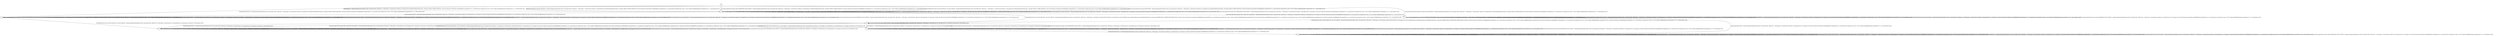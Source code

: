 digraph g {
__start0 [label="" shape="none"];

	s0 [shape="circle" label="s0"];
	s1 [shape="circle" label="s1"];
	s2 [shape="circle" label="s2"];
	s3 [shape="circle" label="s3"];
	s4 [shape="circle" label="s4"];
	s5 [shape="circle" label="s5"];
	s6 [shape="circle" label="s6"];
	s7 [shape="circle" label="s7"];
	s0 -> s1 [label="ClientHelloWord{suite=TLS_RSA_WITH_AES_128_GCM_SHA256} / ResponseFingerprint[Exception=false, Encrypted=false, #Records=1, #Messages=1, RecordClasses=[Record,], MessageClasses=[HelloVerifyRequestMessage,], Messages=[HELLO_VERIFY_REQUEST,], Reccords=[Record{contentType=ModifiableByte{originalValue=22}, protocolVersion=Original byte value is: FE FF, length=ModifiableInteger{originalValue=31}},], NetworkState=null]"];
	s0 -> s4 [label="GenericMessageWord{message=RSA_CLIENT_KEY_EXCHANGE} / ResponseFingerprint[Exception=false, Encrypted=false, #Records=1, #Messages=1, RecordClasses=[Record,], MessageClasses=[HelloVerifyRequestMessage,], Messages=[HELLO_VERIFY_REQUEST,], Reccords=[Record{contentType=ModifiableByte{originalValue=22}, protocolVersion=Original byte value is: FE FF, length=ModifiableInteger{originalValue=31}},], NetworkState=null]"];
	s0 -> s2 [label="ChangeCipherSpecWord{} / ResponseFingerprint[Exception=false, Encrypted=false, #Records=1, #Messages=1, RecordClasses=[Record,], MessageClasses=[HelloVerifyRequestMessage,], Messages=[HELLO_VERIFY_REQUEST,], Reccords=[Record{contentType=ModifiableByte{originalValue=22}, protocolVersion=Original byte value is: FE FF, length=ModifiableInteger{originalValue=31}},], NetworkState=null]"];
	s0 -> s1 [label="GenericMessageWord{message=APPLICATION} / ResponseFingerprint[Exception=false, Encrypted=false, #Records=1, #Messages=1, RecordClasses=[Record,], MessageClasses=[HelloVerifyRequestMessage,], Messages=[HELLO_VERIFY_REQUEST,], Reccords=[Record{contentType=ModifiableByte{originalValue=22}, protocolVersion=Original byte value is: FE FF, length=ModifiableInteger{originalValue=31}},], NetworkState=null]"];
	s0 -> s1 [label="FinishedWord{} / ResponseFingerprint[Exception=false, Encrypted=false, #Records=1, #Messages=1, RecordClasses=[Record,], MessageClasses=[HelloVerifyRequestMessage,], Messages=[HELLO_VERIFY_REQUEST,], Reccords=[Record{contentType=ModifiableByte{originalValue=22}, protocolVersion=Original byte value is: FE FF, length=ModifiableInteger{originalValue=31}},], NetworkState=null]"];
	s0 -> s1 [label="GenericMessageWord{message=Heartbeat} / ResponseFingerprint[Exception=false, Encrypted=false, #Records=1, #Messages=1, RecordClasses=[Record,], MessageClasses=[HelloVerifyRequestMessage,], Messages=[HELLO_VERIFY_REQUEST,], Reccords=[Record{contentType=ModifiableByte{originalValue=22}, protocolVersion=Original byte value is: FE FF, length=ModifiableInteger{originalValue=31}},], NetworkState=null]"];
	s0 -> s1 [label="GenericMessageWord{message=Alert(UNDEFINED,CLOSE_NOTIFY)} / ResponseFingerprint[Exception=false, Encrypted=false, #Records=1, #Messages=1, RecordClasses=[Record,], MessageClasses=[HelloVerifyRequestMessage,], Messages=[HELLO_VERIFY_REQUEST,], Reccords=[Record{contentType=ModifiableByte{originalValue=22}, protocolVersion=Original byte value is: FE FF, length=ModifiableInteger{originalValue=31}},], NetworkState=null]"];
	s1 -> s6 [label="ClientHelloWord{suite=TLS_RSA_WITH_AES_128_GCM_SHA256} / ResponseFingerprint[Exception=false, Encrypted=false, #Records=3, #Messages=3, RecordClasses=[Record,Record,Record,], MessageClasses=[ServerHelloMessage,CertificateMessage,ServerHelloDoneMessage,], Messages=[SERVER_HELLO,CERTIFICATE,SERVER_HELLO_DONE,], Reccords=[Record{contentType=ModifiableByte{originalValue=22}, protocolVersion=Original byte value is: FE FD, length=ModifiableInteger{originalValue=89}},Record{contentType=ModifiableByte{originalValue=22}, protocolVersion=Original byte value is: FE FD, length=ModifiableInteger{originalValue=857}},Record{contentType=ModifiableByte{originalValue=22}, protocolVersion=Original byte value is: FE FD, length=ModifiableInteger{originalValue=12}},], NetworkState=null]"];
	s1 -> s4 [label="GenericMessageWord{message=RSA_CLIENT_KEY_EXCHANGE} / ResponseFingerprint[Exception=false, Encrypted=false, #Records=1, #Messages=0, RecordClasses=[Record,], MessageClasses=[], Messages=[], Reccords=[Record{contentType=ModifiableByte{originalValue=22}, protocolVersion=Original byte value is: FE FF, length=ModifiableInteger{originalValue=31}},], NetworkState=null]"];
	s1 -> s2 [label="ChangeCipherSpecWord{} / ResponseFingerprint[Exception=false, Encrypted=false, #Records=1, #Messages=0, RecordClasses=[Record,], MessageClasses=[], Messages=[], Reccords=[Record{contentType=ModifiableByte{originalValue=22}, protocolVersion=Original byte value is: FE FF, length=ModifiableInteger{originalValue=31}},], NetworkState=null]"];
	s1 -> s1 [label="GenericMessageWord{message=APPLICATION} / ResponseFingerprint[Exception=false, Encrypted=false, #Records=1, #Messages=0, RecordClasses=[Record,], MessageClasses=[], Messages=[], Reccords=[Record{contentType=ModifiableByte{originalValue=22}, protocolVersion=Original byte value is: FE FF, length=ModifiableInteger{originalValue=31}},], NetworkState=null]"];
	s1 -> s1 [label="FinishedWord{} / ResponseFingerprint[Exception=false, Encrypted=false, #Records=1, #Messages=0, RecordClasses=[Record,], MessageClasses=[], Messages=[], Reccords=[Record{contentType=ModifiableByte{originalValue=22}, protocolVersion=Original byte value is: FE FF, length=ModifiableInteger{originalValue=31}},], NetworkState=null]"];
	s1 -> s1 [label="GenericMessageWord{message=Heartbeat} / ResponseFingerprint[Exception=false, Encrypted=false, #Records=1, #Messages=0, RecordClasses=[Record,], MessageClasses=[], Messages=[], Reccords=[Record{contentType=ModifiableByte{originalValue=22}, protocolVersion=Original byte value is: FE FF, length=ModifiableInteger{originalValue=31}},], NetworkState=null]"];
	s1 -> s1 [label="GenericMessageWord{message=Alert(UNDEFINED,CLOSE_NOTIFY)} / ResponseFingerprint[Exception=false, Encrypted=false, #Records=1, #Messages=0, RecordClasses=[Record,], MessageClasses=[], Messages=[], Reccords=[Record{contentType=ModifiableByte{originalValue=22}, protocolVersion=Original byte value is: FE FF, length=ModifiableInteger{originalValue=31}},], NetworkState=null]"];
	s2 -> s3 [label="ClientHelloWord{suite=TLS_RSA_WITH_AES_128_GCM_SHA256} / ResponseFingerprint[Exception=false, Encrypted=false, #Records=0, #Messages=0, RecordClasses=[], MessageClasses=[], Messages=[], Reccords=[], NetworkState=null]"];
	s2 -> s2 [label="GenericMessageWord{message=RSA_CLIENT_KEY_EXCHANGE} / ResponseFingerprint[Exception=false, Encrypted=false, #Records=1, #Messages=0, RecordClasses=[Record,], MessageClasses=[], Messages=[], Reccords=[Record{contentType=ModifiableByte{originalValue=22}, protocolVersion=Original byte value is: FE FF, length=ModifiableInteger{originalValue=31}},], NetworkState=null]"];
	s2 -> s2 [label="ChangeCipherSpecWord{} / ResponseFingerprint[Exception=false, Encrypted=false, #Records=1, #Messages=0, RecordClasses=[Record,], MessageClasses=[], Messages=[], Reccords=[Record{contentType=ModifiableByte{originalValue=22}, protocolVersion=Original byte value is: FE FF, length=ModifiableInteger{originalValue=31}},], NetworkState=null]"];
	s2 -> s2 [label="GenericMessageWord{message=APPLICATION} / ResponseFingerprint[Exception=false, Encrypted=false, #Records=1, #Messages=0, RecordClasses=[Record,], MessageClasses=[], Messages=[], Reccords=[Record{contentType=ModifiableByte{originalValue=22}, protocolVersion=Original byte value is: FE FF, length=ModifiableInteger{originalValue=31}},], NetworkState=null]"];
	s2 -> s2 [label="FinishedWord{} / ResponseFingerprint[Exception=false, Encrypted=false, #Records=1, #Messages=0, RecordClasses=[Record,], MessageClasses=[], Messages=[], Reccords=[Record{contentType=ModifiableByte{originalValue=22}, protocolVersion=Original byte value is: FE FF, length=ModifiableInteger{originalValue=31}},], NetworkState=null]"];
	s2 -> s2 [label="GenericMessageWord{message=Heartbeat} / ResponseFingerprint[Exception=false, Encrypted=false, #Records=1, #Messages=0, RecordClasses=[Record,], MessageClasses=[], Messages=[], Reccords=[Record{contentType=ModifiableByte{originalValue=22}, protocolVersion=Original byte value is: FE FF, length=ModifiableInteger{originalValue=31}},], NetworkState=null]"];
	s2 -> s2 [label="GenericMessageWord{message=Alert(UNDEFINED,CLOSE_NOTIFY)} / ResponseFingerprint[Exception=false, Encrypted=false, #Records=1, #Messages=0, RecordClasses=[Record,], MessageClasses=[], Messages=[], Reccords=[Record{contentType=ModifiableByte{originalValue=22}, protocolVersion=Original byte value is: FE FF, length=ModifiableInteger{originalValue=31}},], NetworkState=null]"];
	s3 -> s3 [label="ClientHelloWord{suite=TLS_RSA_WITH_AES_128_GCM_SHA256} / ResponseFingerprint[Exception=false, Encrypted=false, #Records=0, #Messages=0, RecordClasses=[], MessageClasses=[], Messages=[], Reccords=[], NetworkState=null]"];
	s3 -> s3 [label="GenericMessageWord{message=RSA_CLIENT_KEY_EXCHANGE} / ResponseFingerprint[Exception=false, Encrypted=false, #Records=0, #Messages=0, RecordClasses=[], MessageClasses=[], Messages=[], Reccords=[], NetworkState=null]"];
	s3 -> s3 [label="ChangeCipherSpecWord{} / ResponseFingerprint[Exception=false, Encrypted=false, #Records=0, #Messages=0, RecordClasses=[], MessageClasses=[], Messages=[], Reccords=[], NetworkState=null]"];
	s3 -> s3 [label="GenericMessageWord{message=APPLICATION} / ResponseFingerprint[Exception=false, Encrypted=false, #Records=0, #Messages=0, RecordClasses=[], MessageClasses=[], Messages=[], Reccords=[], NetworkState=null]"];
	s3 -> s3 [label="FinishedWord{} / ResponseFingerprint[Exception=false, Encrypted=false, #Records=0, #Messages=0, RecordClasses=[], MessageClasses=[], Messages=[], Reccords=[], NetworkState=null]"];
	s3 -> s3 [label="GenericMessageWord{message=Heartbeat} / ResponseFingerprint[Exception=false, Encrypted=false, #Records=0, #Messages=0, RecordClasses=[], MessageClasses=[], Messages=[], Reccords=[], NetworkState=null]"];
	s3 -> s3 [label="GenericMessageWord{message=Alert(UNDEFINED,CLOSE_NOTIFY)} / ResponseFingerprint[Exception=false, Encrypted=false, #Records=0, #Messages=0, RecordClasses=[], MessageClasses=[], Messages=[], Reccords=[], NetworkState=null]"];
	s4 -> s6 [label="ClientHelloWord{suite=TLS_RSA_WITH_AES_128_GCM_SHA256} / ResponseFingerprint[Exception=false, Encrypted=false, #Records=3, #Messages=3, RecordClasses=[Record,Record,Record,], MessageClasses=[ServerHelloMessage,CertificateMessage,ServerHelloDoneMessage,], Messages=[SERVER_HELLO,CERTIFICATE,SERVER_HELLO_DONE,], Reccords=[Record{contentType=ModifiableByte{originalValue=22}, protocolVersion=Original byte value is: FE FD, length=ModifiableInteger{originalValue=89}},Record{contentType=ModifiableByte{originalValue=22}, protocolVersion=Original byte value is: FE FD, length=ModifiableInteger{originalValue=857}},Record{contentType=ModifiableByte{originalValue=22}, protocolVersion=Original byte value is: FE FD, length=ModifiableInteger{originalValue=12}},], NetworkState=null]"];
	s4 -> s4 [label="GenericMessageWord{message=RSA_CLIENT_KEY_EXCHANGE} / ResponseFingerprint[Exception=false, Encrypted=false, #Records=1, #Messages=0, RecordClasses=[Record,], MessageClasses=[], Messages=[], Reccords=[Record{contentType=ModifiableByte{originalValue=22}, protocolVersion=Original byte value is: FE FF, length=ModifiableInteger{originalValue=31}},], NetworkState=null]"];
	s4 -> s5 [label="ChangeCipherSpecWord{} / ResponseFingerprint[Exception=false, Encrypted=false, #Records=1, #Messages=0, RecordClasses=[Record,], MessageClasses=[], Messages=[], Reccords=[Record{contentType=ModifiableByte{originalValue=22}, protocolVersion=Original byte value is: FE FF, length=ModifiableInteger{originalValue=31}},], NetworkState=null]"];
	s4 -> s4 [label="GenericMessageWord{message=APPLICATION} / ResponseFingerprint[Exception=false, Encrypted=false, #Records=1, #Messages=0, RecordClasses=[Record,], MessageClasses=[], Messages=[], Reccords=[Record{contentType=ModifiableByte{originalValue=22}, protocolVersion=Original byte value is: FE FF, length=ModifiableInteger{originalValue=31}},], NetworkState=null]"];
	s4 -> s4 [label="FinishedWord{} / ResponseFingerprint[Exception=false, Encrypted=false, #Records=1, #Messages=0, RecordClasses=[Record,], MessageClasses=[], Messages=[], Reccords=[Record{contentType=ModifiableByte{originalValue=22}, protocolVersion=Original byte value is: FE FF, length=ModifiableInteger{originalValue=31}},], NetworkState=null]"];
	s4 -> s4 [label="GenericMessageWord{message=Heartbeat} / ResponseFingerprint[Exception=false, Encrypted=false, #Records=1, #Messages=0, RecordClasses=[Record,], MessageClasses=[], Messages=[], Reccords=[Record{contentType=ModifiableByte{originalValue=22}, protocolVersion=Original byte value is: FE FF, length=ModifiableInteger{originalValue=31}},], NetworkState=null]"];
	s4 -> s4 [label="GenericMessageWord{message=Alert(UNDEFINED,CLOSE_NOTIFY)} / ResponseFingerprint[Exception=false, Encrypted=false, #Records=1, #Messages=0, RecordClasses=[Record,], MessageClasses=[], Messages=[], Reccords=[Record{contentType=ModifiableByte{originalValue=22}, protocolVersion=Original byte value is: FE FF, length=ModifiableInteger{originalValue=31}},], NetworkState=null]"];
	s5 -> s5 [label="ClientHelloWord{suite=TLS_RSA_WITH_AES_128_GCM_SHA256} / ResponseFingerprint[Exception=false, Encrypted=false, #Records=1, #Messages=0, RecordClasses=[Record,], MessageClasses=[], Messages=[], Reccords=[Record{contentType=ModifiableByte{originalValue=22}, protocolVersion=Original byte value is: FE FF, length=ModifiableInteger{originalValue=31}},], NetworkState=null]"];
	s5 -> s5 [label="GenericMessageWord{message=RSA_CLIENT_KEY_EXCHANGE} / ResponseFingerprint[Exception=false, Encrypted=false, #Records=1, #Messages=0, RecordClasses=[Record,], MessageClasses=[], Messages=[], Reccords=[Record{contentType=ModifiableByte{originalValue=22}, protocolVersion=Original byte value is: FE FF, length=ModifiableInteger{originalValue=31}},], NetworkState=null]"];
	s5 -> s5 [label="ChangeCipherSpecWord{} / ResponseFingerprint[Exception=false, Encrypted=false, #Records=1, #Messages=0, RecordClasses=[Record,], MessageClasses=[], Messages=[], Reccords=[Record{contentType=ModifiableByte{originalValue=22}, protocolVersion=Original byte value is: FE FF, length=ModifiableInteger{originalValue=31}},], NetworkState=null]"];
	s5 -> s5 [label="GenericMessageWord{message=APPLICATION} / ResponseFingerprint[Exception=false, Encrypted=false, #Records=1, #Messages=0, RecordClasses=[Record,], MessageClasses=[], Messages=[], Reccords=[Record{contentType=ModifiableByte{originalValue=22}, protocolVersion=Original byte value is: FE FF, length=ModifiableInteger{originalValue=31}},], NetworkState=null]"];
	s5 -> s5 [label="FinishedWord{} / ResponseFingerprint[Exception=false, Encrypted=false, #Records=1, #Messages=0, RecordClasses=[Record,], MessageClasses=[], Messages=[], Reccords=[Record{contentType=ModifiableByte{originalValue=22}, protocolVersion=Original byte value is: FE FF, length=ModifiableInteger{originalValue=31}},], NetworkState=null]"];
	s5 -> s5 [label="GenericMessageWord{message=Heartbeat} / ResponseFingerprint[Exception=false, Encrypted=false, #Records=1, #Messages=0, RecordClasses=[Record,], MessageClasses=[], Messages=[], Reccords=[Record{contentType=ModifiableByte{originalValue=22}, protocolVersion=Original byte value is: FE FF, length=ModifiableInteger{originalValue=31}},], NetworkState=null]"];
	s5 -> s5 [label="GenericMessageWord{message=Alert(UNDEFINED,CLOSE_NOTIFY)} / ResponseFingerprint[Exception=false, Encrypted=false, #Records=1, #Messages=0, RecordClasses=[Record,], MessageClasses=[], Messages=[], Reccords=[Record{contentType=ModifiableByte{originalValue=22}, protocolVersion=Original byte value is: FE FF, length=ModifiableInteger{originalValue=31}},], NetworkState=null]"];
	s6 -> s7 [label="ClientHelloWord{suite=TLS_RSA_WITH_AES_128_GCM_SHA256} / ResponseFingerprint[Exception=false, Encrypted=false, #Records=0, #Messages=0, RecordClasses=[], MessageClasses=[], Messages=[], Reccords=[], NetworkState=null]"];
	s6 -> s3 [label="GenericMessageWord{message=RSA_CLIENT_KEY_EXCHANGE} / ResponseFingerprint[Exception=false, Encrypted=false, #Records=0, #Messages=0, RecordClasses=[], MessageClasses=[], Messages=[], Reccords=[], NetworkState=null]"];
	s6 -> s3 [label="ChangeCipherSpecWord{} / ResponseFingerprint[Exception=false, Encrypted=false, #Records=0, #Messages=0, RecordClasses=[], MessageClasses=[], Messages=[], Reccords=[], NetworkState=null]"];
	s6 -> s6 [label="GenericMessageWord{message=APPLICATION} / ResponseFingerprint[Exception=false, Encrypted=false, #Records=0, #Messages=0, RecordClasses=[], MessageClasses=[], Messages=[], Reccords=[], NetworkState=null]"];
	s6 -> s7 [label="FinishedWord{} / ResponseFingerprint[Exception=false, Encrypted=false, #Records=0, #Messages=0, RecordClasses=[], MessageClasses=[], Messages=[], Reccords=[], NetworkState=null]"];
	s6 -> s7 [label="GenericMessageWord{message=Heartbeat} / ResponseFingerprint[Exception=false, Encrypted=false, #Records=0, #Messages=0, RecordClasses=[], MessageClasses=[], Messages=[], Reccords=[], NetworkState=null]"];
	s6 -> s7 [label="GenericMessageWord{message=Alert(UNDEFINED,CLOSE_NOTIFY)} / ResponseFingerprint[Exception=false, Encrypted=false, #Records=0, #Messages=0, RecordClasses=[], MessageClasses=[], Messages=[], Reccords=[], NetworkState=null]"];
	s7 -> s6 [label="ClientHelloWord{suite=TLS_RSA_WITH_AES_128_GCM_SHA256} / ResponseFingerprint[Exception=false, Encrypted=false, #Records=3, #Messages=0, RecordClasses=[Record,Record,Record,], MessageClasses=[], Messages=[], Reccords=[Record{contentType=ModifiableByte{originalValue=22}, protocolVersion=Original byte value is: FE FD, length=ModifiableInteger{originalValue=89}},Record{contentType=ModifiableByte{originalValue=22}, protocolVersion=Original byte value is: FE FD, length=ModifiableInteger{originalValue=857}},Record{contentType=ModifiableByte{originalValue=22}, protocolVersion=Original byte value is: FE FD, length=ModifiableInteger{originalValue=12}},], NetworkState=null]"];
	s7 -> s7 [label="GenericMessageWord{message=RSA_CLIENT_KEY_EXCHANGE} / ResponseFingerprint[Exception=false, Encrypted=false, #Records=1, #Messages=0, RecordClasses=[Record,], MessageClasses=[], Messages=[], Reccords=[Record{contentType=ModifiableByte{originalValue=22}, protocolVersion=Original byte value is: FE FF, length=ModifiableInteger{originalValue=31}},], NetworkState=null]"];
	s7 -> s5 [label="ChangeCipherSpecWord{} / ResponseFingerprint[Exception=false, Encrypted=false, #Records=1, #Messages=0, RecordClasses=[Record,], MessageClasses=[], Messages=[], Reccords=[Record{contentType=ModifiableByte{originalValue=22}, protocolVersion=Original byte value is: FE FF, length=ModifiableInteger{originalValue=31}},], NetworkState=null]"];
	s7 -> s7 [label="GenericMessageWord{message=APPLICATION} / ResponseFingerprint[Exception=false, Encrypted=false, #Records=1, #Messages=0, RecordClasses=[Record,], MessageClasses=[], Messages=[], Reccords=[Record{contentType=ModifiableByte{originalValue=22}, protocolVersion=Original byte value is: FE FF, length=ModifiableInteger{originalValue=31}},], NetworkState=null]"];
	s7 -> s7 [label="FinishedWord{} / ResponseFingerprint[Exception=false, Encrypted=false, #Records=1, #Messages=0, RecordClasses=[Record,], MessageClasses=[], Messages=[], Reccords=[Record{contentType=ModifiableByte{originalValue=22}, protocolVersion=Original byte value is: FE FF, length=ModifiableInteger{originalValue=31}},], NetworkState=null]"];
	s7 -> s7 [label="GenericMessageWord{message=Heartbeat} / ResponseFingerprint[Exception=false, Encrypted=false, #Records=1, #Messages=0, RecordClasses=[Record,], MessageClasses=[], Messages=[], Reccords=[Record{contentType=ModifiableByte{originalValue=22}, protocolVersion=Original byte value is: FE FF, length=ModifiableInteger{originalValue=31}},], NetworkState=null]"];
	s7 -> s7 [label="GenericMessageWord{message=Alert(UNDEFINED,CLOSE_NOTIFY)} / ResponseFingerprint[Exception=false, Encrypted=false, #Records=1, #Messages=0, RecordClasses=[Record,], MessageClasses=[], Messages=[], Reccords=[Record{contentType=ModifiableByte{originalValue=22}, protocolVersion=Original byte value is: FE FF, length=ModifiableInteger{originalValue=31}},], NetworkState=null]"];

__start0 -> s0;
}
